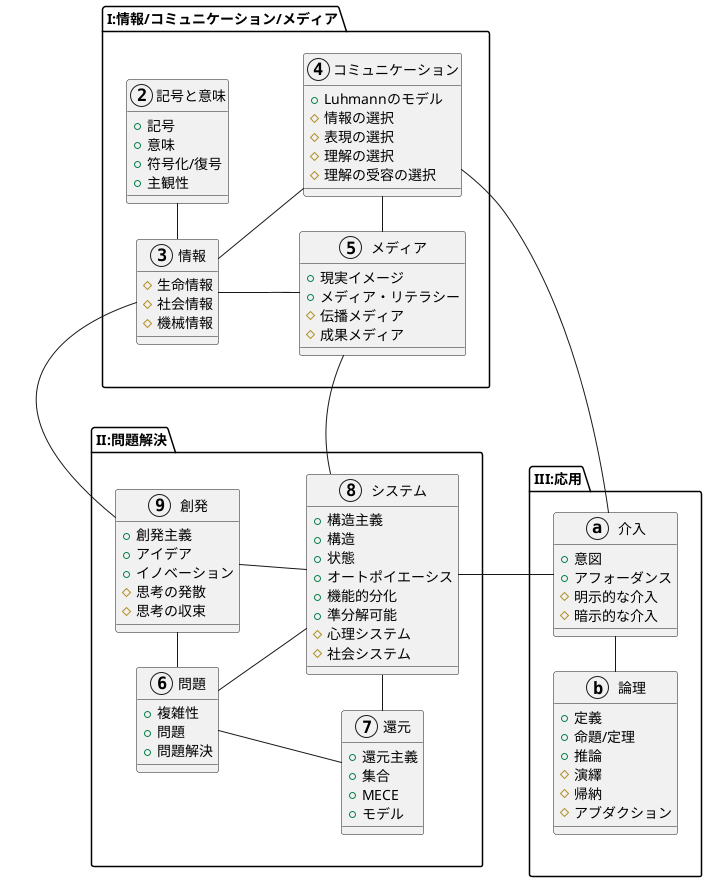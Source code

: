 @startuml package
'AutoInclude

left to right direction

package I:情報/コミュニケーション/メディア as I {
	class 記号と意味 <<(2,transparent)>> {
		+記号
		+意味
		+符号化/復号
		+主観性
	}
	class 情報 <<(3,transparent)>> {
		#生命情報
		#社会情報
		#機械情報
	}
	class コミュニケーション <<(4,transparent)>> {
		+Luhmannのモデル
		#情報の選択
		#表現の選択
		#理解の選択
		#理解の受容の選択
	}
	class メディア <<(5,transparent)>> {
		+現実イメージ
		+メディア・リテラシー
		#伝播メディア
		#成果メディア
	}

	記号と意味-left-情報
	情報-コミュニケーション
	情報-down-メディア
	コミュニケーション-left-メディア
}

package II:問題解決 as II {
	class 問題 <<(6,transparent)>> {
		+複雑性
		+問題
		+問題解決
	}
	class 還元 <<(7,transparent)>> {
		+還元主義
		+集合
		+MECE
		+モデル
	}
	class システム <<(8,transparent)>> {
		+構造主義
		+構造
		+状態
		+オートポイエーシス
		+機能的分化
		+準分解可能
		#心理システム
		#社会システム
	}
	class 創発 <<(9,transparent)>> {
		+創発主義
		+アイデア
		+イノベーション
		#思考の発散
		#思考の収束
	}
	問題-right-還元
	問題-right-システム
	問題-right-創発
	創発-down-システム
	システム-left-還元
	情報-left-創発
	メディア-システム
}

package III:応用 as III {
	class 介入 <<(a,transparent)>> {
		+意図
		+アフォーダンス
		#明示的な介入
		#暗示的な介入
	}
	class 論理 <<(b,transparent)>> {
		+定義
		+命題/定理
		+推論
		#演繹
		#帰納
		#アブダクション
	}
	介入-left-論理
	コミュニケーション-down-介入
	システム-down-介入
}
I-left[hidden]-II
II-down[hidden]-III
@enduml
